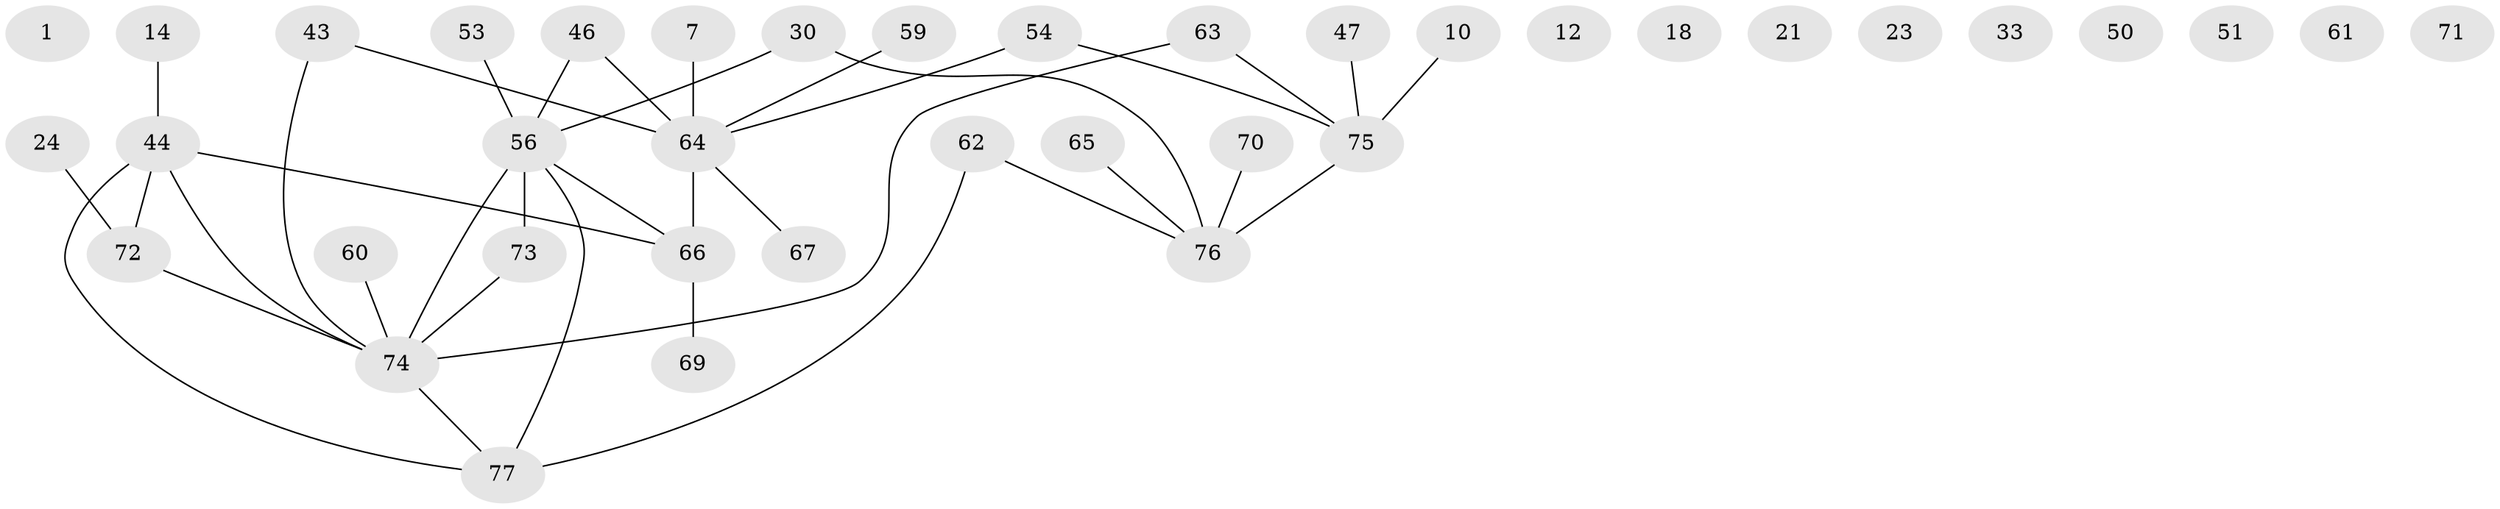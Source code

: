 // original degree distribution, {0: 0.09090909090909091, 5: 0.025974025974025976, 2: 0.2727272727272727, 3: 0.16883116883116883, 1: 0.2727272727272727, 6: 0.025974025974025976, 4: 0.14285714285714285}
// Generated by graph-tools (version 1.1) at 2025/39/03/09/25 04:39:25]
// undirected, 38 vertices, 37 edges
graph export_dot {
graph [start="1"]
  node [color=gray90,style=filled];
  1;
  7;
  10;
  12;
  14;
  18;
  21;
  23;
  24;
  30;
  33;
  43 [super="+26+40"];
  44 [super="+2"];
  46;
  47;
  50;
  51 [super="+17"];
  53 [super="+52"];
  54;
  56 [super="+27+34"];
  59;
  60;
  61 [super="+55"];
  62;
  63;
  64 [super="+35+13+37"];
  65;
  66 [super="+31"];
  67;
  69 [super="+41"];
  70;
  71 [super="+57"];
  72 [super="+49"];
  73 [super="+42+68"];
  74 [super="+25+32+39+45"];
  75;
  76 [super="+48"];
  77 [super="+4+58"];
  7 -- 64;
  10 -- 75;
  14 -- 44;
  24 -- 72;
  30 -- 76;
  30 -- 56;
  43 -- 74 [weight=2];
  43 -- 64 [weight=2];
  44 -- 72 [weight=2];
  44 -- 77;
  44 -- 66;
  44 -- 74;
  46 -- 56;
  46 -- 64;
  47 -- 75;
  53 -- 56;
  54 -- 64;
  54 -- 75;
  56 -- 73 [weight=4];
  56 -- 77;
  56 -- 74;
  56 -- 66;
  59 -- 64;
  60 -- 74;
  62 -- 77;
  62 -- 76;
  63 -- 75;
  63 -- 74;
  64 -- 67;
  64 -- 66;
  65 -- 76;
  66 -- 69;
  70 -- 76;
  72 -- 74;
  73 -- 74 [weight=2];
  74 -- 77;
  75 -- 76 [weight=2];
}
